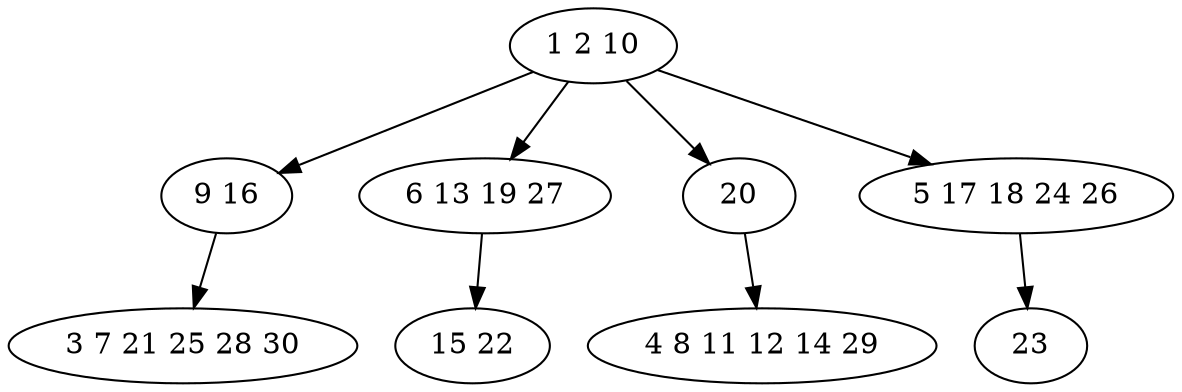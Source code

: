 digraph true_tree {
	"0" -> "1"
	"0" -> "2"
	"1" -> "3"
	"0" -> "4"
	"2" -> "5"
	"4" -> "6"
	"0" -> "7"
	"7" -> "8"
	"0" [label="1 2 10"];
	"1" [label="9 16"];
	"2" [label="6 13 19 27"];
	"3" [label="3 7 21 25 28 30"];
	"4" [label="20"];
	"5" [label="15 22"];
	"6" [label="4 8 11 12 14 29"];
	"7" [label="5 17 18 24 26"];
	"8" [label="23"];
}
